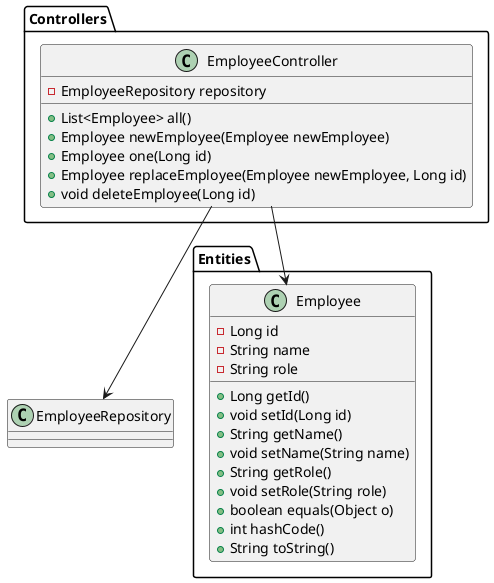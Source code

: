 @startuml

package Entities {
    class Employee {
        - Long id
        - String name
        - String role
        + Long getId()
        + void setId(Long id)
        + String getName()
        + void setName(String name)
        + String getRole()
        + void setRole(String role)
        + boolean equals(Object o)
        + int hashCode()
        + String toString()
    }
}

package Controllers {
    class EmployeeController {
        - EmployeeRepository repository
        + List<Employee> all()
        + Employee newEmployee(Employee newEmployee)
        + Employee one(Long id)
        + Employee replaceEmployee(Employee newEmployee, Long id)
        + void deleteEmployee(Long id)
    }
}


EmployeeController --> EmployeeRepository
EmployeeController --> Employee
@enduml
